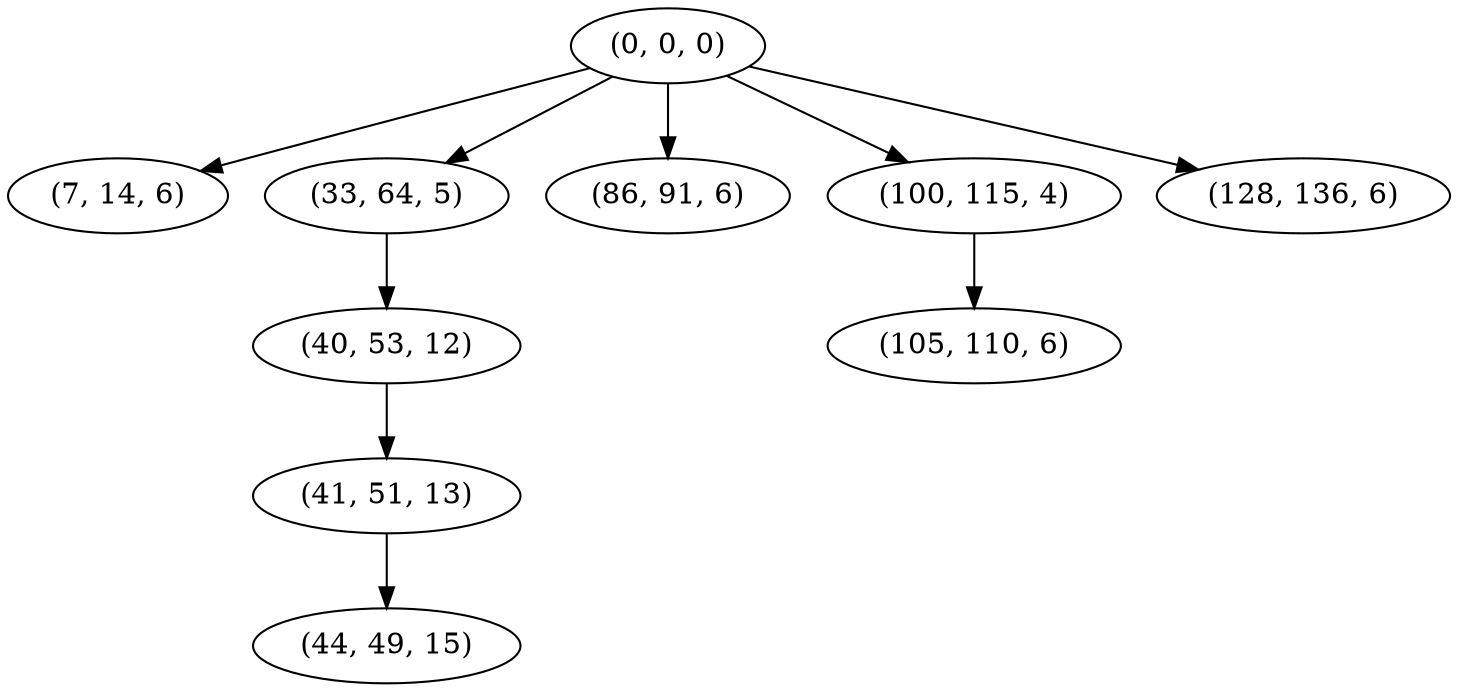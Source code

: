digraph tree {
    "(0, 0, 0)";
    "(7, 14, 6)";
    "(33, 64, 5)";
    "(40, 53, 12)";
    "(41, 51, 13)";
    "(44, 49, 15)";
    "(86, 91, 6)";
    "(100, 115, 4)";
    "(105, 110, 6)";
    "(128, 136, 6)";
    "(0, 0, 0)" -> "(7, 14, 6)";
    "(0, 0, 0)" -> "(33, 64, 5)";
    "(0, 0, 0)" -> "(86, 91, 6)";
    "(0, 0, 0)" -> "(100, 115, 4)";
    "(0, 0, 0)" -> "(128, 136, 6)";
    "(33, 64, 5)" -> "(40, 53, 12)";
    "(40, 53, 12)" -> "(41, 51, 13)";
    "(41, 51, 13)" -> "(44, 49, 15)";
    "(100, 115, 4)" -> "(105, 110, 6)";
}
